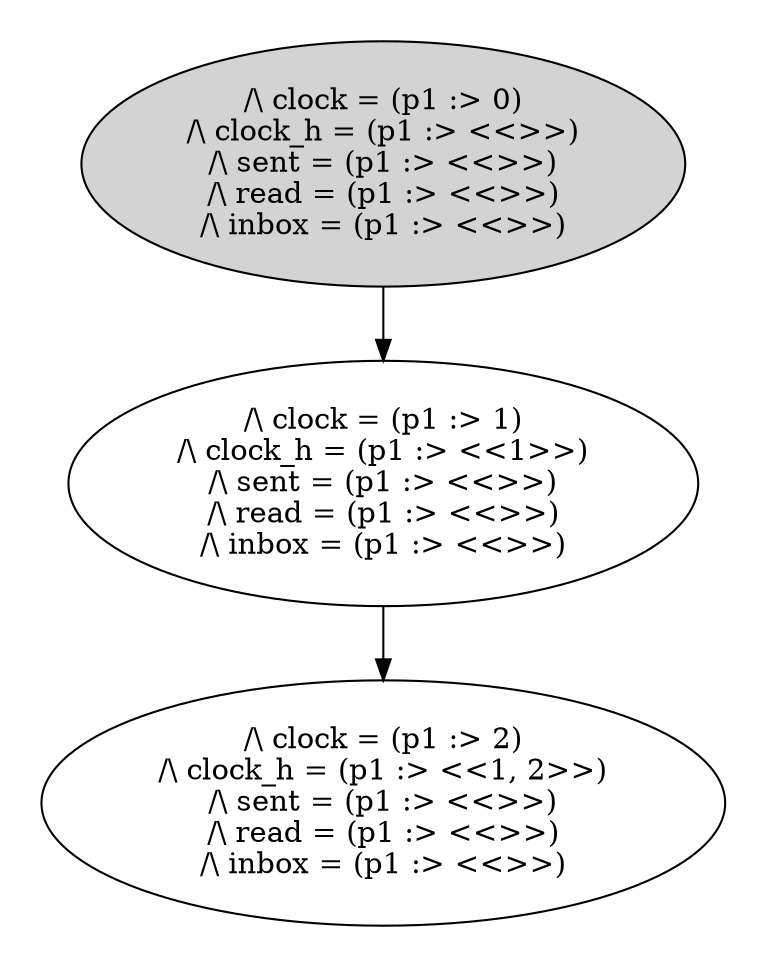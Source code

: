 strict digraph DiskGraph {
nodesep=0.35;
subgraph cluster_graph {
color="white";
4658129066541613684 [label="/\\ clock = (p1 :> 0)\n/\\ clock_h = (p1 :> <<>>)\n/\\ sent = (p1 :> <<>>)\n/\\ read = (p1 :> <<>>)\n/\\ inbox = (p1 :> <<>>)",style = filled]
4658129066541613684 -> -7480687346408196411 [label="",color="black",fontcolor="black"];
-7480687346408196411 [label="/\\ clock = (p1 :> 1)\n/\\ clock_h = (p1 :> <<1>>)\n/\\ sent = (p1 :> <<>>)\n/\\ read = (p1 :> <<>>)\n/\\ inbox = (p1 :> <<>>)"];
-7480687346408196411 -> 3810197566953133904 [label="",color="black",fontcolor="black"];
3810197566953133904 [label="/\\ clock = (p1 :> 2)\n/\\ clock_h = (p1 :> <<1, 2>>)\n/\\ sent = (p1 :> <<>>)\n/\\ read = (p1 :> <<>>)\n/\\ inbox = (p1 :> <<>>)"];
{rank = same; 4658129066541613684;}
{rank = same; -7480687346408196411;}
}
}